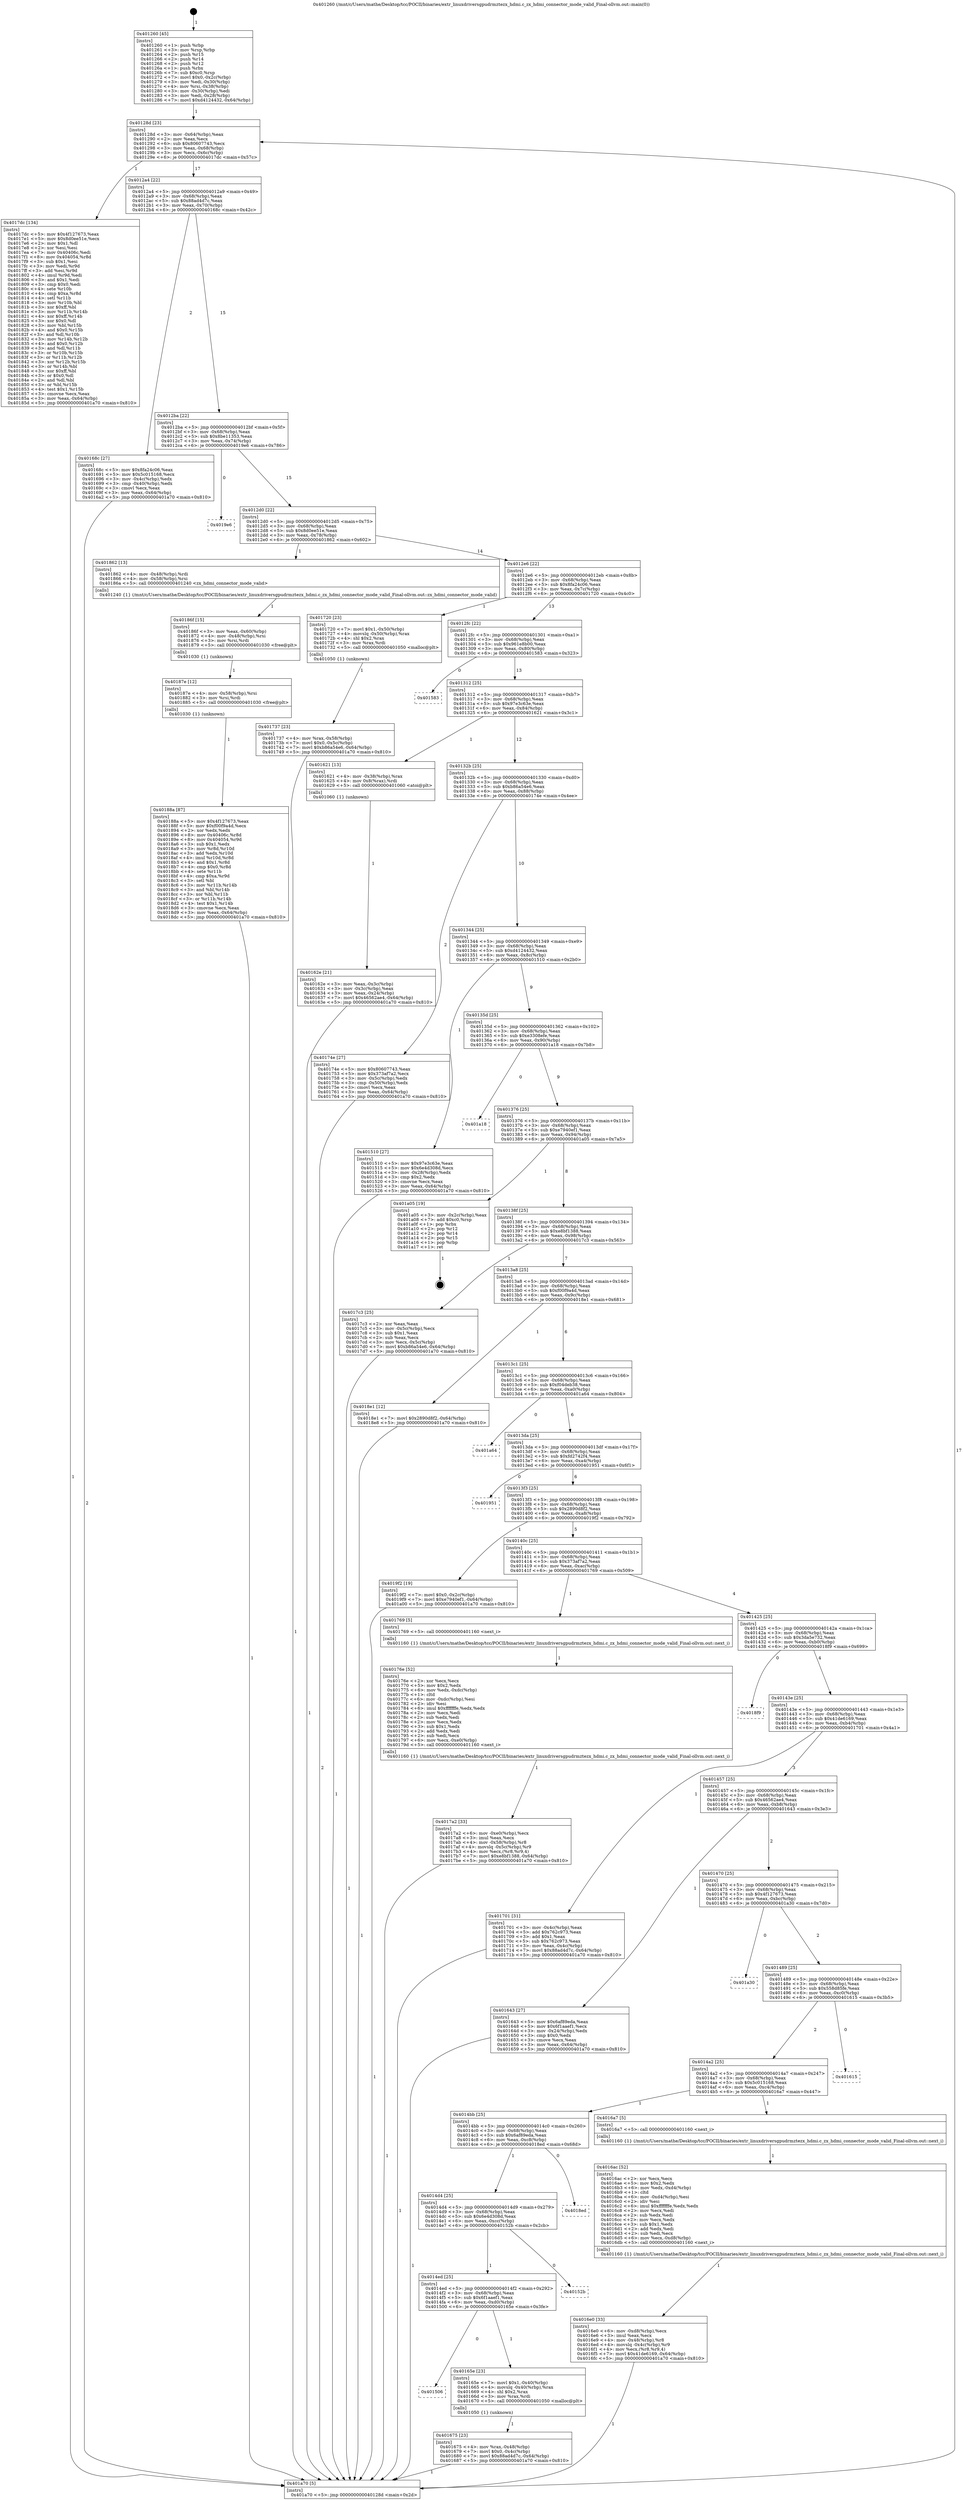 digraph "0x401260" {
  label = "0x401260 (/mnt/c/Users/mathe/Desktop/tcc/POCII/binaries/extr_linuxdriversgpudrmztezx_hdmi.c_zx_hdmi_connector_mode_valid_Final-ollvm.out::main(0))"
  labelloc = "t"
  node[shape=record]

  Entry [label="",width=0.3,height=0.3,shape=circle,fillcolor=black,style=filled]
  "0x40128d" [label="{
     0x40128d [23]\l
     | [instrs]\l
     &nbsp;&nbsp;0x40128d \<+3\>: mov -0x64(%rbp),%eax\l
     &nbsp;&nbsp;0x401290 \<+2\>: mov %eax,%ecx\l
     &nbsp;&nbsp;0x401292 \<+6\>: sub $0x80607743,%ecx\l
     &nbsp;&nbsp;0x401298 \<+3\>: mov %eax,-0x68(%rbp)\l
     &nbsp;&nbsp;0x40129b \<+3\>: mov %ecx,-0x6c(%rbp)\l
     &nbsp;&nbsp;0x40129e \<+6\>: je 00000000004017dc \<main+0x57c\>\l
  }"]
  "0x4017dc" [label="{
     0x4017dc [134]\l
     | [instrs]\l
     &nbsp;&nbsp;0x4017dc \<+5\>: mov $0x4f127673,%eax\l
     &nbsp;&nbsp;0x4017e1 \<+5\>: mov $0x8d0ee51e,%ecx\l
     &nbsp;&nbsp;0x4017e6 \<+2\>: mov $0x1,%dl\l
     &nbsp;&nbsp;0x4017e8 \<+2\>: xor %esi,%esi\l
     &nbsp;&nbsp;0x4017ea \<+7\>: mov 0x40406c,%edi\l
     &nbsp;&nbsp;0x4017f1 \<+8\>: mov 0x404054,%r8d\l
     &nbsp;&nbsp;0x4017f9 \<+3\>: sub $0x1,%esi\l
     &nbsp;&nbsp;0x4017fc \<+3\>: mov %edi,%r9d\l
     &nbsp;&nbsp;0x4017ff \<+3\>: add %esi,%r9d\l
     &nbsp;&nbsp;0x401802 \<+4\>: imul %r9d,%edi\l
     &nbsp;&nbsp;0x401806 \<+3\>: and $0x1,%edi\l
     &nbsp;&nbsp;0x401809 \<+3\>: cmp $0x0,%edi\l
     &nbsp;&nbsp;0x40180c \<+4\>: sete %r10b\l
     &nbsp;&nbsp;0x401810 \<+4\>: cmp $0xa,%r8d\l
     &nbsp;&nbsp;0x401814 \<+4\>: setl %r11b\l
     &nbsp;&nbsp;0x401818 \<+3\>: mov %r10b,%bl\l
     &nbsp;&nbsp;0x40181b \<+3\>: xor $0xff,%bl\l
     &nbsp;&nbsp;0x40181e \<+3\>: mov %r11b,%r14b\l
     &nbsp;&nbsp;0x401821 \<+4\>: xor $0xff,%r14b\l
     &nbsp;&nbsp;0x401825 \<+3\>: xor $0x0,%dl\l
     &nbsp;&nbsp;0x401828 \<+3\>: mov %bl,%r15b\l
     &nbsp;&nbsp;0x40182b \<+4\>: and $0x0,%r15b\l
     &nbsp;&nbsp;0x40182f \<+3\>: and %dl,%r10b\l
     &nbsp;&nbsp;0x401832 \<+3\>: mov %r14b,%r12b\l
     &nbsp;&nbsp;0x401835 \<+4\>: and $0x0,%r12b\l
     &nbsp;&nbsp;0x401839 \<+3\>: and %dl,%r11b\l
     &nbsp;&nbsp;0x40183c \<+3\>: or %r10b,%r15b\l
     &nbsp;&nbsp;0x40183f \<+3\>: or %r11b,%r12b\l
     &nbsp;&nbsp;0x401842 \<+3\>: xor %r12b,%r15b\l
     &nbsp;&nbsp;0x401845 \<+3\>: or %r14b,%bl\l
     &nbsp;&nbsp;0x401848 \<+3\>: xor $0xff,%bl\l
     &nbsp;&nbsp;0x40184b \<+3\>: or $0x0,%dl\l
     &nbsp;&nbsp;0x40184e \<+2\>: and %dl,%bl\l
     &nbsp;&nbsp;0x401850 \<+3\>: or %bl,%r15b\l
     &nbsp;&nbsp;0x401853 \<+4\>: test $0x1,%r15b\l
     &nbsp;&nbsp;0x401857 \<+3\>: cmovne %ecx,%eax\l
     &nbsp;&nbsp;0x40185a \<+3\>: mov %eax,-0x64(%rbp)\l
     &nbsp;&nbsp;0x40185d \<+5\>: jmp 0000000000401a70 \<main+0x810\>\l
  }"]
  "0x4012a4" [label="{
     0x4012a4 [22]\l
     | [instrs]\l
     &nbsp;&nbsp;0x4012a4 \<+5\>: jmp 00000000004012a9 \<main+0x49\>\l
     &nbsp;&nbsp;0x4012a9 \<+3\>: mov -0x68(%rbp),%eax\l
     &nbsp;&nbsp;0x4012ac \<+5\>: sub $0x88ad4d7c,%eax\l
     &nbsp;&nbsp;0x4012b1 \<+3\>: mov %eax,-0x70(%rbp)\l
     &nbsp;&nbsp;0x4012b4 \<+6\>: je 000000000040168c \<main+0x42c\>\l
  }"]
  Exit [label="",width=0.3,height=0.3,shape=circle,fillcolor=black,style=filled,peripheries=2]
  "0x40168c" [label="{
     0x40168c [27]\l
     | [instrs]\l
     &nbsp;&nbsp;0x40168c \<+5\>: mov $0x8fa24c06,%eax\l
     &nbsp;&nbsp;0x401691 \<+5\>: mov $0x5c015168,%ecx\l
     &nbsp;&nbsp;0x401696 \<+3\>: mov -0x4c(%rbp),%edx\l
     &nbsp;&nbsp;0x401699 \<+3\>: cmp -0x40(%rbp),%edx\l
     &nbsp;&nbsp;0x40169c \<+3\>: cmovl %ecx,%eax\l
     &nbsp;&nbsp;0x40169f \<+3\>: mov %eax,-0x64(%rbp)\l
     &nbsp;&nbsp;0x4016a2 \<+5\>: jmp 0000000000401a70 \<main+0x810\>\l
  }"]
  "0x4012ba" [label="{
     0x4012ba [22]\l
     | [instrs]\l
     &nbsp;&nbsp;0x4012ba \<+5\>: jmp 00000000004012bf \<main+0x5f\>\l
     &nbsp;&nbsp;0x4012bf \<+3\>: mov -0x68(%rbp),%eax\l
     &nbsp;&nbsp;0x4012c2 \<+5\>: sub $0x8be11353,%eax\l
     &nbsp;&nbsp;0x4012c7 \<+3\>: mov %eax,-0x74(%rbp)\l
     &nbsp;&nbsp;0x4012ca \<+6\>: je 00000000004019e6 \<main+0x786\>\l
  }"]
  "0x40188a" [label="{
     0x40188a [87]\l
     | [instrs]\l
     &nbsp;&nbsp;0x40188a \<+5\>: mov $0x4f127673,%eax\l
     &nbsp;&nbsp;0x40188f \<+5\>: mov $0xf00f9a4d,%ecx\l
     &nbsp;&nbsp;0x401894 \<+2\>: xor %edx,%edx\l
     &nbsp;&nbsp;0x401896 \<+8\>: mov 0x40406c,%r8d\l
     &nbsp;&nbsp;0x40189e \<+8\>: mov 0x404054,%r9d\l
     &nbsp;&nbsp;0x4018a6 \<+3\>: sub $0x1,%edx\l
     &nbsp;&nbsp;0x4018a9 \<+3\>: mov %r8d,%r10d\l
     &nbsp;&nbsp;0x4018ac \<+3\>: add %edx,%r10d\l
     &nbsp;&nbsp;0x4018af \<+4\>: imul %r10d,%r8d\l
     &nbsp;&nbsp;0x4018b3 \<+4\>: and $0x1,%r8d\l
     &nbsp;&nbsp;0x4018b7 \<+4\>: cmp $0x0,%r8d\l
     &nbsp;&nbsp;0x4018bb \<+4\>: sete %r11b\l
     &nbsp;&nbsp;0x4018bf \<+4\>: cmp $0xa,%r9d\l
     &nbsp;&nbsp;0x4018c3 \<+3\>: setl %bl\l
     &nbsp;&nbsp;0x4018c6 \<+3\>: mov %r11b,%r14b\l
     &nbsp;&nbsp;0x4018c9 \<+3\>: and %bl,%r14b\l
     &nbsp;&nbsp;0x4018cc \<+3\>: xor %bl,%r11b\l
     &nbsp;&nbsp;0x4018cf \<+3\>: or %r11b,%r14b\l
     &nbsp;&nbsp;0x4018d2 \<+4\>: test $0x1,%r14b\l
     &nbsp;&nbsp;0x4018d6 \<+3\>: cmovne %ecx,%eax\l
     &nbsp;&nbsp;0x4018d9 \<+3\>: mov %eax,-0x64(%rbp)\l
     &nbsp;&nbsp;0x4018dc \<+5\>: jmp 0000000000401a70 \<main+0x810\>\l
  }"]
  "0x4019e6" [label="{
     0x4019e6\l
  }", style=dashed]
  "0x4012d0" [label="{
     0x4012d0 [22]\l
     | [instrs]\l
     &nbsp;&nbsp;0x4012d0 \<+5\>: jmp 00000000004012d5 \<main+0x75\>\l
     &nbsp;&nbsp;0x4012d5 \<+3\>: mov -0x68(%rbp),%eax\l
     &nbsp;&nbsp;0x4012d8 \<+5\>: sub $0x8d0ee51e,%eax\l
     &nbsp;&nbsp;0x4012dd \<+3\>: mov %eax,-0x78(%rbp)\l
     &nbsp;&nbsp;0x4012e0 \<+6\>: je 0000000000401862 \<main+0x602\>\l
  }"]
  "0x40187e" [label="{
     0x40187e [12]\l
     | [instrs]\l
     &nbsp;&nbsp;0x40187e \<+4\>: mov -0x58(%rbp),%rsi\l
     &nbsp;&nbsp;0x401882 \<+3\>: mov %rsi,%rdi\l
     &nbsp;&nbsp;0x401885 \<+5\>: call 0000000000401030 \<free@plt\>\l
     | [calls]\l
     &nbsp;&nbsp;0x401030 \{1\} (unknown)\l
  }"]
  "0x401862" [label="{
     0x401862 [13]\l
     | [instrs]\l
     &nbsp;&nbsp;0x401862 \<+4\>: mov -0x48(%rbp),%rdi\l
     &nbsp;&nbsp;0x401866 \<+4\>: mov -0x58(%rbp),%rsi\l
     &nbsp;&nbsp;0x40186a \<+5\>: call 0000000000401240 \<zx_hdmi_connector_mode_valid\>\l
     | [calls]\l
     &nbsp;&nbsp;0x401240 \{1\} (/mnt/c/Users/mathe/Desktop/tcc/POCII/binaries/extr_linuxdriversgpudrmztezx_hdmi.c_zx_hdmi_connector_mode_valid_Final-ollvm.out::zx_hdmi_connector_mode_valid)\l
  }"]
  "0x4012e6" [label="{
     0x4012e6 [22]\l
     | [instrs]\l
     &nbsp;&nbsp;0x4012e6 \<+5\>: jmp 00000000004012eb \<main+0x8b\>\l
     &nbsp;&nbsp;0x4012eb \<+3\>: mov -0x68(%rbp),%eax\l
     &nbsp;&nbsp;0x4012ee \<+5\>: sub $0x8fa24c06,%eax\l
     &nbsp;&nbsp;0x4012f3 \<+3\>: mov %eax,-0x7c(%rbp)\l
     &nbsp;&nbsp;0x4012f6 \<+6\>: je 0000000000401720 \<main+0x4c0\>\l
  }"]
  "0x40186f" [label="{
     0x40186f [15]\l
     | [instrs]\l
     &nbsp;&nbsp;0x40186f \<+3\>: mov %eax,-0x60(%rbp)\l
     &nbsp;&nbsp;0x401872 \<+4\>: mov -0x48(%rbp),%rsi\l
     &nbsp;&nbsp;0x401876 \<+3\>: mov %rsi,%rdi\l
     &nbsp;&nbsp;0x401879 \<+5\>: call 0000000000401030 \<free@plt\>\l
     | [calls]\l
     &nbsp;&nbsp;0x401030 \{1\} (unknown)\l
  }"]
  "0x401720" [label="{
     0x401720 [23]\l
     | [instrs]\l
     &nbsp;&nbsp;0x401720 \<+7\>: movl $0x1,-0x50(%rbp)\l
     &nbsp;&nbsp;0x401727 \<+4\>: movslq -0x50(%rbp),%rax\l
     &nbsp;&nbsp;0x40172b \<+4\>: shl $0x2,%rax\l
     &nbsp;&nbsp;0x40172f \<+3\>: mov %rax,%rdi\l
     &nbsp;&nbsp;0x401732 \<+5\>: call 0000000000401050 \<malloc@plt\>\l
     | [calls]\l
     &nbsp;&nbsp;0x401050 \{1\} (unknown)\l
  }"]
  "0x4012fc" [label="{
     0x4012fc [22]\l
     | [instrs]\l
     &nbsp;&nbsp;0x4012fc \<+5\>: jmp 0000000000401301 \<main+0xa1\>\l
     &nbsp;&nbsp;0x401301 \<+3\>: mov -0x68(%rbp),%eax\l
     &nbsp;&nbsp;0x401304 \<+5\>: sub $0x961e8b00,%eax\l
     &nbsp;&nbsp;0x401309 \<+3\>: mov %eax,-0x80(%rbp)\l
     &nbsp;&nbsp;0x40130c \<+6\>: je 0000000000401583 \<main+0x323\>\l
  }"]
  "0x4017a2" [label="{
     0x4017a2 [33]\l
     | [instrs]\l
     &nbsp;&nbsp;0x4017a2 \<+6\>: mov -0xe0(%rbp),%ecx\l
     &nbsp;&nbsp;0x4017a8 \<+3\>: imul %eax,%ecx\l
     &nbsp;&nbsp;0x4017ab \<+4\>: mov -0x58(%rbp),%r8\l
     &nbsp;&nbsp;0x4017af \<+4\>: movslq -0x5c(%rbp),%r9\l
     &nbsp;&nbsp;0x4017b3 \<+4\>: mov %ecx,(%r8,%r9,4)\l
     &nbsp;&nbsp;0x4017b7 \<+7\>: movl $0xe8bf1388,-0x64(%rbp)\l
     &nbsp;&nbsp;0x4017be \<+5\>: jmp 0000000000401a70 \<main+0x810\>\l
  }"]
  "0x401583" [label="{
     0x401583\l
  }", style=dashed]
  "0x401312" [label="{
     0x401312 [25]\l
     | [instrs]\l
     &nbsp;&nbsp;0x401312 \<+5\>: jmp 0000000000401317 \<main+0xb7\>\l
     &nbsp;&nbsp;0x401317 \<+3\>: mov -0x68(%rbp),%eax\l
     &nbsp;&nbsp;0x40131a \<+5\>: sub $0x97e3c63e,%eax\l
     &nbsp;&nbsp;0x40131f \<+6\>: mov %eax,-0x84(%rbp)\l
     &nbsp;&nbsp;0x401325 \<+6\>: je 0000000000401621 \<main+0x3c1\>\l
  }"]
  "0x40176e" [label="{
     0x40176e [52]\l
     | [instrs]\l
     &nbsp;&nbsp;0x40176e \<+2\>: xor %ecx,%ecx\l
     &nbsp;&nbsp;0x401770 \<+5\>: mov $0x2,%edx\l
     &nbsp;&nbsp;0x401775 \<+6\>: mov %edx,-0xdc(%rbp)\l
     &nbsp;&nbsp;0x40177b \<+1\>: cltd\l
     &nbsp;&nbsp;0x40177c \<+6\>: mov -0xdc(%rbp),%esi\l
     &nbsp;&nbsp;0x401782 \<+2\>: idiv %esi\l
     &nbsp;&nbsp;0x401784 \<+6\>: imul $0xfffffffe,%edx,%edx\l
     &nbsp;&nbsp;0x40178a \<+2\>: mov %ecx,%edi\l
     &nbsp;&nbsp;0x40178c \<+2\>: sub %edx,%edi\l
     &nbsp;&nbsp;0x40178e \<+2\>: mov %ecx,%edx\l
     &nbsp;&nbsp;0x401790 \<+3\>: sub $0x1,%edx\l
     &nbsp;&nbsp;0x401793 \<+2\>: add %edx,%edi\l
     &nbsp;&nbsp;0x401795 \<+2\>: sub %edi,%ecx\l
     &nbsp;&nbsp;0x401797 \<+6\>: mov %ecx,-0xe0(%rbp)\l
     &nbsp;&nbsp;0x40179d \<+5\>: call 0000000000401160 \<next_i\>\l
     | [calls]\l
     &nbsp;&nbsp;0x401160 \{1\} (/mnt/c/Users/mathe/Desktop/tcc/POCII/binaries/extr_linuxdriversgpudrmztezx_hdmi.c_zx_hdmi_connector_mode_valid_Final-ollvm.out::next_i)\l
  }"]
  "0x401621" [label="{
     0x401621 [13]\l
     | [instrs]\l
     &nbsp;&nbsp;0x401621 \<+4\>: mov -0x38(%rbp),%rax\l
     &nbsp;&nbsp;0x401625 \<+4\>: mov 0x8(%rax),%rdi\l
     &nbsp;&nbsp;0x401629 \<+5\>: call 0000000000401060 \<atoi@plt\>\l
     | [calls]\l
     &nbsp;&nbsp;0x401060 \{1\} (unknown)\l
  }"]
  "0x40132b" [label="{
     0x40132b [25]\l
     | [instrs]\l
     &nbsp;&nbsp;0x40132b \<+5\>: jmp 0000000000401330 \<main+0xd0\>\l
     &nbsp;&nbsp;0x401330 \<+3\>: mov -0x68(%rbp),%eax\l
     &nbsp;&nbsp;0x401333 \<+5\>: sub $0xb86a54e6,%eax\l
     &nbsp;&nbsp;0x401338 \<+6\>: mov %eax,-0x88(%rbp)\l
     &nbsp;&nbsp;0x40133e \<+6\>: je 000000000040174e \<main+0x4ee\>\l
  }"]
  "0x401737" [label="{
     0x401737 [23]\l
     | [instrs]\l
     &nbsp;&nbsp;0x401737 \<+4\>: mov %rax,-0x58(%rbp)\l
     &nbsp;&nbsp;0x40173b \<+7\>: movl $0x0,-0x5c(%rbp)\l
     &nbsp;&nbsp;0x401742 \<+7\>: movl $0xb86a54e6,-0x64(%rbp)\l
     &nbsp;&nbsp;0x401749 \<+5\>: jmp 0000000000401a70 \<main+0x810\>\l
  }"]
  "0x40174e" [label="{
     0x40174e [27]\l
     | [instrs]\l
     &nbsp;&nbsp;0x40174e \<+5\>: mov $0x80607743,%eax\l
     &nbsp;&nbsp;0x401753 \<+5\>: mov $0x373af7a2,%ecx\l
     &nbsp;&nbsp;0x401758 \<+3\>: mov -0x5c(%rbp),%edx\l
     &nbsp;&nbsp;0x40175b \<+3\>: cmp -0x50(%rbp),%edx\l
     &nbsp;&nbsp;0x40175e \<+3\>: cmovl %ecx,%eax\l
     &nbsp;&nbsp;0x401761 \<+3\>: mov %eax,-0x64(%rbp)\l
     &nbsp;&nbsp;0x401764 \<+5\>: jmp 0000000000401a70 \<main+0x810\>\l
  }"]
  "0x401344" [label="{
     0x401344 [25]\l
     | [instrs]\l
     &nbsp;&nbsp;0x401344 \<+5\>: jmp 0000000000401349 \<main+0xe9\>\l
     &nbsp;&nbsp;0x401349 \<+3\>: mov -0x68(%rbp),%eax\l
     &nbsp;&nbsp;0x40134c \<+5\>: sub $0xd4124432,%eax\l
     &nbsp;&nbsp;0x401351 \<+6\>: mov %eax,-0x8c(%rbp)\l
     &nbsp;&nbsp;0x401357 \<+6\>: je 0000000000401510 \<main+0x2b0\>\l
  }"]
  "0x4016e0" [label="{
     0x4016e0 [33]\l
     | [instrs]\l
     &nbsp;&nbsp;0x4016e0 \<+6\>: mov -0xd8(%rbp),%ecx\l
     &nbsp;&nbsp;0x4016e6 \<+3\>: imul %eax,%ecx\l
     &nbsp;&nbsp;0x4016e9 \<+4\>: mov -0x48(%rbp),%r8\l
     &nbsp;&nbsp;0x4016ed \<+4\>: movslq -0x4c(%rbp),%r9\l
     &nbsp;&nbsp;0x4016f1 \<+4\>: mov %ecx,(%r8,%r9,4)\l
     &nbsp;&nbsp;0x4016f5 \<+7\>: movl $0x41de6169,-0x64(%rbp)\l
     &nbsp;&nbsp;0x4016fc \<+5\>: jmp 0000000000401a70 \<main+0x810\>\l
  }"]
  "0x401510" [label="{
     0x401510 [27]\l
     | [instrs]\l
     &nbsp;&nbsp;0x401510 \<+5\>: mov $0x97e3c63e,%eax\l
     &nbsp;&nbsp;0x401515 \<+5\>: mov $0x6e4d308d,%ecx\l
     &nbsp;&nbsp;0x40151a \<+3\>: mov -0x28(%rbp),%edx\l
     &nbsp;&nbsp;0x40151d \<+3\>: cmp $0x2,%edx\l
     &nbsp;&nbsp;0x401520 \<+3\>: cmovne %ecx,%eax\l
     &nbsp;&nbsp;0x401523 \<+3\>: mov %eax,-0x64(%rbp)\l
     &nbsp;&nbsp;0x401526 \<+5\>: jmp 0000000000401a70 \<main+0x810\>\l
  }"]
  "0x40135d" [label="{
     0x40135d [25]\l
     | [instrs]\l
     &nbsp;&nbsp;0x40135d \<+5\>: jmp 0000000000401362 \<main+0x102\>\l
     &nbsp;&nbsp;0x401362 \<+3\>: mov -0x68(%rbp),%eax\l
     &nbsp;&nbsp;0x401365 \<+5\>: sub $0xe3308efe,%eax\l
     &nbsp;&nbsp;0x40136a \<+6\>: mov %eax,-0x90(%rbp)\l
     &nbsp;&nbsp;0x401370 \<+6\>: je 0000000000401a18 \<main+0x7b8\>\l
  }"]
  "0x401a70" [label="{
     0x401a70 [5]\l
     | [instrs]\l
     &nbsp;&nbsp;0x401a70 \<+5\>: jmp 000000000040128d \<main+0x2d\>\l
  }"]
  "0x401260" [label="{
     0x401260 [45]\l
     | [instrs]\l
     &nbsp;&nbsp;0x401260 \<+1\>: push %rbp\l
     &nbsp;&nbsp;0x401261 \<+3\>: mov %rsp,%rbp\l
     &nbsp;&nbsp;0x401264 \<+2\>: push %r15\l
     &nbsp;&nbsp;0x401266 \<+2\>: push %r14\l
     &nbsp;&nbsp;0x401268 \<+2\>: push %r12\l
     &nbsp;&nbsp;0x40126a \<+1\>: push %rbx\l
     &nbsp;&nbsp;0x40126b \<+7\>: sub $0xc0,%rsp\l
     &nbsp;&nbsp;0x401272 \<+7\>: movl $0x0,-0x2c(%rbp)\l
     &nbsp;&nbsp;0x401279 \<+3\>: mov %edi,-0x30(%rbp)\l
     &nbsp;&nbsp;0x40127c \<+4\>: mov %rsi,-0x38(%rbp)\l
     &nbsp;&nbsp;0x401280 \<+3\>: mov -0x30(%rbp),%edi\l
     &nbsp;&nbsp;0x401283 \<+3\>: mov %edi,-0x28(%rbp)\l
     &nbsp;&nbsp;0x401286 \<+7\>: movl $0xd4124432,-0x64(%rbp)\l
  }"]
  "0x40162e" [label="{
     0x40162e [21]\l
     | [instrs]\l
     &nbsp;&nbsp;0x40162e \<+3\>: mov %eax,-0x3c(%rbp)\l
     &nbsp;&nbsp;0x401631 \<+3\>: mov -0x3c(%rbp),%eax\l
     &nbsp;&nbsp;0x401634 \<+3\>: mov %eax,-0x24(%rbp)\l
     &nbsp;&nbsp;0x401637 \<+7\>: movl $0x46562ae4,-0x64(%rbp)\l
     &nbsp;&nbsp;0x40163e \<+5\>: jmp 0000000000401a70 \<main+0x810\>\l
  }"]
  "0x4016ac" [label="{
     0x4016ac [52]\l
     | [instrs]\l
     &nbsp;&nbsp;0x4016ac \<+2\>: xor %ecx,%ecx\l
     &nbsp;&nbsp;0x4016ae \<+5\>: mov $0x2,%edx\l
     &nbsp;&nbsp;0x4016b3 \<+6\>: mov %edx,-0xd4(%rbp)\l
     &nbsp;&nbsp;0x4016b9 \<+1\>: cltd\l
     &nbsp;&nbsp;0x4016ba \<+6\>: mov -0xd4(%rbp),%esi\l
     &nbsp;&nbsp;0x4016c0 \<+2\>: idiv %esi\l
     &nbsp;&nbsp;0x4016c2 \<+6\>: imul $0xfffffffe,%edx,%edx\l
     &nbsp;&nbsp;0x4016c8 \<+2\>: mov %ecx,%edi\l
     &nbsp;&nbsp;0x4016ca \<+2\>: sub %edx,%edi\l
     &nbsp;&nbsp;0x4016cc \<+2\>: mov %ecx,%edx\l
     &nbsp;&nbsp;0x4016ce \<+3\>: sub $0x1,%edx\l
     &nbsp;&nbsp;0x4016d1 \<+2\>: add %edx,%edi\l
     &nbsp;&nbsp;0x4016d3 \<+2\>: sub %edi,%ecx\l
     &nbsp;&nbsp;0x4016d5 \<+6\>: mov %ecx,-0xd8(%rbp)\l
     &nbsp;&nbsp;0x4016db \<+5\>: call 0000000000401160 \<next_i\>\l
     | [calls]\l
     &nbsp;&nbsp;0x401160 \{1\} (/mnt/c/Users/mathe/Desktop/tcc/POCII/binaries/extr_linuxdriversgpudrmztezx_hdmi.c_zx_hdmi_connector_mode_valid_Final-ollvm.out::next_i)\l
  }"]
  "0x401a18" [label="{
     0x401a18\l
  }", style=dashed]
  "0x401376" [label="{
     0x401376 [25]\l
     | [instrs]\l
     &nbsp;&nbsp;0x401376 \<+5\>: jmp 000000000040137b \<main+0x11b\>\l
     &nbsp;&nbsp;0x40137b \<+3\>: mov -0x68(%rbp),%eax\l
     &nbsp;&nbsp;0x40137e \<+5\>: sub $0xe7940ef1,%eax\l
     &nbsp;&nbsp;0x401383 \<+6\>: mov %eax,-0x94(%rbp)\l
     &nbsp;&nbsp;0x401389 \<+6\>: je 0000000000401a05 \<main+0x7a5\>\l
  }"]
  "0x401675" [label="{
     0x401675 [23]\l
     | [instrs]\l
     &nbsp;&nbsp;0x401675 \<+4\>: mov %rax,-0x48(%rbp)\l
     &nbsp;&nbsp;0x401679 \<+7\>: movl $0x0,-0x4c(%rbp)\l
     &nbsp;&nbsp;0x401680 \<+7\>: movl $0x88ad4d7c,-0x64(%rbp)\l
     &nbsp;&nbsp;0x401687 \<+5\>: jmp 0000000000401a70 \<main+0x810\>\l
  }"]
  "0x401a05" [label="{
     0x401a05 [19]\l
     | [instrs]\l
     &nbsp;&nbsp;0x401a05 \<+3\>: mov -0x2c(%rbp),%eax\l
     &nbsp;&nbsp;0x401a08 \<+7\>: add $0xc0,%rsp\l
     &nbsp;&nbsp;0x401a0f \<+1\>: pop %rbx\l
     &nbsp;&nbsp;0x401a10 \<+2\>: pop %r12\l
     &nbsp;&nbsp;0x401a12 \<+2\>: pop %r14\l
     &nbsp;&nbsp;0x401a14 \<+2\>: pop %r15\l
     &nbsp;&nbsp;0x401a16 \<+1\>: pop %rbp\l
     &nbsp;&nbsp;0x401a17 \<+1\>: ret\l
  }"]
  "0x40138f" [label="{
     0x40138f [25]\l
     | [instrs]\l
     &nbsp;&nbsp;0x40138f \<+5\>: jmp 0000000000401394 \<main+0x134\>\l
     &nbsp;&nbsp;0x401394 \<+3\>: mov -0x68(%rbp),%eax\l
     &nbsp;&nbsp;0x401397 \<+5\>: sub $0xe8bf1388,%eax\l
     &nbsp;&nbsp;0x40139c \<+6\>: mov %eax,-0x98(%rbp)\l
     &nbsp;&nbsp;0x4013a2 \<+6\>: je 00000000004017c3 \<main+0x563\>\l
  }"]
  "0x401506" [label="{
     0x401506\l
  }", style=dashed]
  "0x4017c3" [label="{
     0x4017c3 [25]\l
     | [instrs]\l
     &nbsp;&nbsp;0x4017c3 \<+2\>: xor %eax,%eax\l
     &nbsp;&nbsp;0x4017c5 \<+3\>: mov -0x5c(%rbp),%ecx\l
     &nbsp;&nbsp;0x4017c8 \<+3\>: sub $0x1,%eax\l
     &nbsp;&nbsp;0x4017cb \<+2\>: sub %eax,%ecx\l
     &nbsp;&nbsp;0x4017cd \<+3\>: mov %ecx,-0x5c(%rbp)\l
     &nbsp;&nbsp;0x4017d0 \<+7\>: movl $0xb86a54e6,-0x64(%rbp)\l
     &nbsp;&nbsp;0x4017d7 \<+5\>: jmp 0000000000401a70 \<main+0x810\>\l
  }"]
  "0x4013a8" [label="{
     0x4013a8 [25]\l
     | [instrs]\l
     &nbsp;&nbsp;0x4013a8 \<+5\>: jmp 00000000004013ad \<main+0x14d\>\l
     &nbsp;&nbsp;0x4013ad \<+3\>: mov -0x68(%rbp),%eax\l
     &nbsp;&nbsp;0x4013b0 \<+5\>: sub $0xf00f9a4d,%eax\l
     &nbsp;&nbsp;0x4013b5 \<+6\>: mov %eax,-0x9c(%rbp)\l
     &nbsp;&nbsp;0x4013bb \<+6\>: je 00000000004018e1 \<main+0x681\>\l
  }"]
  "0x40165e" [label="{
     0x40165e [23]\l
     | [instrs]\l
     &nbsp;&nbsp;0x40165e \<+7\>: movl $0x1,-0x40(%rbp)\l
     &nbsp;&nbsp;0x401665 \<+4\>: movslq -0x40(%rbp),%rax\l
     &nbsp;&nbsp;0x401669 \<+4\>: shl $0x2,%rax\l
     &nbsp;&nbsp;0x40166d \<+3\>: mov %rax,%rdi\l
     &nbsp;&nbsp;0x401670 \<+5\>: call 0000000000401050 \<malloc@plt\>\l
     | [calls]\l
     &nbsp;&nbsp;0x401050 \{1\} (unknown)\l
  }"]
  "0x4018e1" [label="{
     0x4018e1 [12]\l
     | [instrs]\l
     &nbsp;&nbsp;0x4018e1 \<+7\>: movl $0x2890d8f2,-0x64(%rbp)\l
     &nbsp;&nbsp;0x4018e8 \<+5\>: jmp 0000000000401a70 \<main+0x810\>\l
  }"]
  "0x4013c1" [label="{
     0x4013c1 [25]\l
     | [instrs]\l
     &nbsp;&nbsp;0x4013c1 \<+5\>: jmp 00000000004013c6 \<main+0x166\>\l
     &nbsp;&nbsp;0x4013c6 \<+3\>: mov -0x68(%rbp),%eax\l
     &nbsp;&nbsp;0x4013c9 \<+5\>: sub $0xf04deb38,%eax\l
     &nbsp;&nbsp;0x4013ce \<+6\>: mov %eax,-0xa0(%rbp)\l
     &nbsp;&nbsp;0x4013d4 \<+6\>: je 0000000000401a64 \<main+0x804\>\l
  }"]
  "0x4014ed" [label="{
     0x4014ed [25]\l
     | [instrs]\l
     &nbsp;&nbsp;0x4014ed \<+5\>: jmp 00000000004014f2 \<main+0x292\>\l
     &nbsp;&nbsp;0x4014f2 \<+3\>: mov -0x68(%rbp),%eax\l
     &nbsp;&nbsp;0x4014f5 \<+5\>: sub $0x6f1aaef1,%eax\l
     &nbsp;&nbsp;0x4014fa \<+6\>: mov %eax,-0xd0(%rbp)\l
     &nbsp;&nbsp;0x401500 \<+6\>: je 000000000040165e \<main+0x3fe\>\l
  }"]
  "0x401a64" [label="{
     0x401a64\l
  }", style=dashed]
  "0x4013da" [label="{
     0x4013da [25]\l
     | [instrs]\l
     &nbsp;&nbsp;0x4013da \<+5\>: jmp 00000000004013df \<main+0x17f\>\l
     &nbsp;&nbsp;0x4013df \<+3\>: mov -0x68(%rbp),%eax\l
     &nbsp;&nbsp;0x4013e2 \<+5\>: sub $0xfd2742f4,%eax\l
     &nbsp;&nbsp;0x4013e7 \<+6\>: mov %eax,-0xa4(%rbp)\l
     &nbsp;&nbsp;0x4013ed \<+6\>: je 0000000000401951 \<main+0x6f1\>\l
  }"]
  "0x40152b" [label="{
     0x40152b\l
  }", style=dashed]
  "0x401951" [label="{
     0x401951\l
  }", style=dashed]
  "0x4013f3" [label="{
     0x4013f3 [25]\l
     | [instrs]\l
     &nbsp;&nbsp;0x4013f3 \<+5\>: jmp 00000000004013f8 \<main+0x198\>\l
     &nbsp;&nbsp;0x4013f8 \<+3\>: mov -0x68(%rbp),%eax\l
     &nbsp;&nbsp;0x4013fb \<+5\>: sub $0x2890d8f2,%eax\l
     &nbsp;&nbsp;0x401400 \<+6\>: mov %eax,-0xa8(%rbp)\l
     &nbsp;&nbsp;0x401406 \<+6\>: je 00000000004019f2 \<main+0x792\>\l
  }"]
  "0x4014d4" [label="{
     0x4014d4 [25]\l
     | [instrs]\l
     &nbsp;&nbsp;0x4014d4 \<+5\>: jmp 00000000004014d9 \<main+0x279\>\l
     &nbsp;&nbsp;0x4014d9 \<+3\>: mov -0x68(%rbp),%eax\l
     &nbsp;&nbsp;0x4014dc \<+5\>: sub $0x6e4d308d,%eax\l
     &nbsp;&nbsp;0x4014e1 \<+6\>: mov %eax,-0xcc(%rbp)\l
     &nbsp;&nbsp;0x4014e7 \<+6\>: je 000000000040152b \<main+0x2cb\>\l
  }"]
  "0x4019f2" [label="{
     0x4019f2 [19]\l
     | [instrs]\l
     &nbsp;&nbsp;0x4019f2 \<+7\>: movl $0x0,-0x2c(%rbp)\l
     &nbsp;&nbsp;0x4019f9 \<+7\>: movl $0xe7940ef1,-0x64(%rbp)\l
     &nbsp;&nbsp;0x401a00 \<+5\>: jmp 0000000000401a70 \<main+0x810\>\l
  }"]
  "0x40140c" [label="{
     0x40140c [25]\l
     | [instrs]\l
     &nbsp;&nbsp;0x40140c \<+5\>: jmp 0000000000401411 \<main+0x1b1\>\l
     &nbsp;&nbsp;0x401411 \<+3\>: mov -0x68(%rbp),%eax\l
     &nbsp;&nbsp;0x401414 \<+5\>: sub $0x373af7a2,%eax\l
     &nbsp;&nbsp;0x401419 \<+6\>: mov %eax,-0xac(%rbp)\l
     &nbsp;&nbsp;0x40141f \<+6\>: je 0000000000401769 \<main+0x509\>\l
  }"]
  "0x4018ed" [label="{
     0x4018ed\l
  }", style=dashed]
  "0x401769" [label="{
     0x401769 [5]\l
     | [instrs]\l
     &nbsp;&nbsp;0x401769 \<+5\>: call 0000000000401160 \<next_i\>\l
     | [calls]\l
     &nbsp;&nbsp;0x401160 \{1\} (/mnt/c/Users/mathe/Desktop/tcc/POCII/binaries/extr_linuxdriversgpudrmztezx_hdmi.c_zx_hdmi_connector_mode_valid_Final-ollvm.out::next_i)\l
  }"]
  "0x401425" [label="{
     0x401425 [25]\l
     | [instrs]\l
     &nbsp;&nbsp;0x401425 \<+5\>: jmp 000000000040142a \<main+0x1ca\>\l
     &nbsp;&nbsp;0x40142a \<+3\>: mov -0x68(%rbp),%eax\l
     &nbsp;&nbsp;0x40142d \<+5\>: sub $0x3da5e732,%eax\l
     &nbsp;&nbsp;0x401432 \<+6\>: mov %eax,-0xb0(%rbp)\l
     &nbsp;&nbsp;0x401438 \<+6\>: je 00000000004018f9 \<main+0x699\>\l
  }"]
  "0x4014bb" [label="{
     0x4014bb [25]\l
     | [instrs]\l
     &nbsp;&nbsp;0x4014bb \<+5\>: jmp 00000000004014c0 \<main+0x260\>\l
     &nbsp;&nbsp;0x4014c0 \<+3\>: mov -0x68(%rbp),%eax\l
     &nbsp;&nbsp;0x4014c3 \<+5\>: sub $0x6af89eda,%eax\l
     &nbsp;&nbsp;0x4014c8 \<+6\>: mov %eax,-0xc8(%rbp)\l
     &nbsp;&nbsp;0x4014ce \<+6\>: je 00000000004018ed \<main+0x68d\>\l
  }"]
  "0x4018f9" [label="{
     0x4018f9\l
  }", style=dashed]
  "0x40143e" [label="{
     0x40143e [25]\l
     | [instrs]\l
     &nbsp;&nbsp;0x40143e \<+5\>: jmp 0000000000401443 \<main+0x1e3\>\l
     &nbsp;&nbsp;0x401443 \<+3\>: mov -0x68(%rbp),%eax\l
     &nbsp;&nbsp;0x401446 \<+5\>: sub $0x41de6169,%eax\l
     &nbsp;&nbsp;0x40144b \<+6\>: mov %eax,-0xb4(%rbp)\l
     &nbsp;&nbsp;0x401451 \<+6\>: je 0000000000401701 \<main+0x4a1\>\l
  }"]
  "0x4016a7" [label="{
     0x4016a7 [5]\l
     | [instrs]\l
     &nbsp;&nbsp;0x4016a7 \<+5\>: call 0000000000401160 \<next_i\>\l
     | [calls]\l
     &nbsp;&nbsp;0x401160 \{1\} (/mnt/c/Users/mathe/Desktop/tcc/POCII/binaries/extr_linuxdriversgpudrmztezx_hdmi.c_zx_hdmi_connector_mode_valid_Final-ollvm.out::next_i)\l
  }"]
  "0x401701" [label="{
     0x401701 [31]\l
     | [instrs]\l
     &nbsp;&nbsp;0x401701 \<+3\>: mov -0x4c(%rbp),%eax\l
     &nbsp;&nbsp;0x401704 \<+5\>: add $0x762c973,%eax\l
     &nbsp;&nbsp;0x401709 \<+3\>: add $0x1,%eax\l
     &nbsp;&nbsp;0x40170c \<+5\>: sub $0x762c973,%eax\l
     &nbsp;&nbsp;0x401711 \<+3\>: mov %eax,-0x4c(%rbp)\l
     &nbsp;&nbsp;0x401714 \<+7\>: movl $0x88ad4d7c,-0x64(%rbp)\l
     &nbsp;&nbsp;0x40171b \<+5\>: jmp 0000000000401a70 \<main+0x810\>\l
  }"]
  "0x401457" [label="{
     0x401457 [25]\l
     | [instrs]\l
     &nbsp;&nbsp;0x401457 \<+5\>: jmp 000000000040145c \<main+0x1fc\>\l
     &nbsp;&nbsp;0x40145c \<+3\>: mov -0x68(%rbp),%eax\l
     &nbsp;&nbsp;0x40145f \<+5\>: sub $0x46562ae4,%eax\l
     &nbsp;&nbsp;0x401464 \<+6\>: mov %eax,-0xb8(%rbp)\l
     &nbsp;&nbsp;0x40146a \<+6\>: je 0000000000401643 \<main+0x3e3\>\l
  }"]
  "0x4014a2" [label="{
     0x4014a2 [25]\l
     | [instrs]\l
     &nbsp;&nbsp;0x4014a2 \<+5\>: jmp 00000000004014a7 \<main+0x247\>\l
     &nbsp;&nbsp;0x4014a7 \<+3\>: mov -0x68(%rbp),%eax\l
     &nbsp;&nbsp;0x4014aa \<+5\>: sub $0x5c015168,%eax\l
     &nbsp;&nbsp;0x4014af \<+6\>: mov %eax,-0xc4(%rbp)\l
     &nbsp;&nbsp;0x4014b5 \<+6\>: je 00000000004016a7 \<main+0x447\>\l
  }"]
  "0x401643" [label="{
     0x401643 [27]\l
     | [instrs]\l
     &nbsp;&nbsp;0x401643 \<+5\>: mov $0x6af89eda,%eax\l
     &nbsp;&nbsp;0x401648 \<+5\>: mov $0x6f1aaef1,%ecx\l
     &nbsp;&nbsp;0x40164d \<+3\>: mov -0x24(%rbp),%edx\l
     &nbsp;&nbsp;0x401650 \<+3\>: cmp $0x0,%edx\l
     &nbsp;&nbsp;0x401653 \<+3\>: cmove %ecx,%eax\l
     &nbsp;&nbsp;0x401656 \<+3\>: mov %eax,-0x64(%rbp)\l
     &nbsp;&nbsp;0x401659 \<+5\>: jmp 0000000000401a70 \<main+0x810\>\l
  }"]
  "0x401470" [label="{
     0x401470 [25]\l
     | [instrs]\l
     &nbsp;&nbsp;0x401470 \<+5\>: jmp 0000000000401475 \<main+0x215\>\l
     &nbsp;&nbsp;0x401475 \<+3\>: mov -0x68(%rbp),%eax\l
     &nbsp;&nbsp;0x401478 \<+5\>: sub $0x4f127673,%eax\l
     &nbsp;&nbsp;0x40147d \<+6\>: mov %eax,-0xbc(%rbp)\l
     &nbsp;&nbsp;0x401483 \<+6\>: je 0000000000401a30 \<main+0x7d0\>\l
  }"]
  "0x401615" [label="{
     0x401615\l
  }", style=dashed]
  "0x401a30" [label="{
     0x401a30\l
  }", style=dashed]
  "0x401489" [label="{
     0x401489 [25]\l
     | [instrs]\l
     &nbsp;&nbsp;0x401489 \<+5\>: jmp 000000000040148e \<main+0x22e\>\l
     &nbsp;&nbsp;0x40148e \<+3\>: mov -0x68(%rbp),%eax\l
     &nbsp;&nbsp;0x401491 \<+5\>: sub $0x558d85fe,%eax\l
     &nbsp;&nbsp;0x401496 \<+6\>: mov %eax,-0xc0(%rbp)\l
     &nbsp;&nbsp;0x40149c \<+6\>: je 0000000000401615 \<main+0x3b5\>\l
  }"]
  Entry -> "0x401260" [label=" 1"]
  "0x40128d" -> "0x4017dc" [label=" 1"]
  "0x40128d" -> "0x4012a4" [label=" 17"]
  "0x401a05" -> Exit [label=" 1"]
  "0x4012a4" -> "0x40168c" [label=" 2"]
  "0x4012a4" -> "0x4012ba" [label=" 15"]
  "0x4019f2" -> "0x401a70" [label=" 1"]
  "0x4012ba" -> "0x4019e6" [label=" 0"]
  "0x4012ba" -> "0x4012d0" [label=" 15"]
  "0x4018e1" -> "0x401a70" [label=" 1"]
  "0x4012d0" -> "0x401862" [label=" 1"]
  "0x4012d0" -> "0x4012e6" [label=" 14"]
  "0x40188a" -> "0x401a70" [label=" 1"]
  "0x4012e6" -> "0x401720" [label=" 1"]
  "0x4012e6" -> "0x4012fc" [label=" 13"]
  "0x40187e" -> "0x40188a" [label=" 1"]
  "0x4012fc" -> "0x401583" [label=" 0"]
  "0x4012fc" -> "0x401312" [label=" 13"]
  "0x40186f" -> "0x40187e" [label=" 1"]
  "0x401312" -> "0x401621" [label=" 1"]
  "0x401312" -> "0x40132b" [label=" 12"]
  "0x401862" -> "0x40186f" [label=" 1"]
  "0x40132b" -> "0x40174e" [label=" 2"]
  "0x40132b" -> "0x401344" [label=" 10"]
  "0x4017dc" -> "0x401a70" [label=" 1"]
  "0x401344" -> "0x401510" [label=" 1"]
  "0x401344" -> "0x40135d" [label=" 9"]
  "0x401510" -> "0x401a70" [label=" 1"]
  "0x401260" -> "0x40128d" [label=" 1"]
  "0x401a70" -> "0x40128d" [label=" 17"]
  "0x401621" -> "0x40162e" [label=" 1"]
  "0x40162e" -> "0x401a70" [label=" 1"]
  "0x4017c3" -> "0x401a70" [label=" 1"]
  "0x40135d" -> "0x401a18" [label=" 0"]
  "0x40135d" -> "0x401376" [label=" 9"]
  "0x4017a2" -> "0x401a70" [label=" 1"]
  "0x401376" -> "0x401a05" [label=" 1"]
  "0x401376" -> "0x40138f" [label=" 8"]
  "0x40176e" -> "0x4017a2" [label=" 1"]
  "0x40138f" -> "0x4017c3" [label=" 1"]
  "0x40138f" -> "0x4013a8" [label=" 7"]
  "0x401769" -> "0x40176e" [label=" 1"]
  "0x4013a8" -> "0x4018e1" [label=" 1"]
  "0x4013a8" -> "0x4013c1" [label=" 6"]
  "0x40174e" -> "0x401a70" [label=" 2"]
  "0x4013c1" -> "0x401a64" [label=" 0"]
  "0x4013c1" -> "0x4013da" [label=" 6"]
  "0x401720" -> "0x401737" [label=" 1"]
  "0x4013da" -> "0x401951" [label=" 0"]
  "0x4013da" -> "0x4013f3" [label=" 6"]
  "0x401701" -> "0x401a70" [label=" 1"]
  "0x4013f3" -> "0x4019f2" [label=" 1"]
  "0x4013f3" -> "0x40140c" [label=" 5"]
  "0x4016ac" -> "0x4016e0" [label=" 1"]
  "0x40140c" -> "0x401769" [label=" 1"]
  "0x40140c" -> "0x401425" [label=" 4"]
  "0x4016a7" -> "0x4016ac" [label=" 1"]
  "0x401425" -> "0x4018f9" [label=" 0"]
  "0x401425" -> "0x40143e" [label=" 4"]
  "0x401675" -> "0x401a70" [label=" 1"]
  "0x40143e" -> "0x401701" [label=" 1"]
  "0x40143e" -> "0x401457" [label=" 3"]
  "0x40165e" -> "0x401675" [label=" 1"]
  "0x401457" -> "0x401643" [label=" 1"]
  "0x401457" -> "0x401470" [label=" 2"]
  "0x401643" -> "0x401a70" [label=" 1"]
  "0x4014ed" -> "0x40165e" [label=" 1"]
  "0x401470" -> "0x401a30" [label=" 0"]
  "0x401470" -> "0x401489" [label=" 2"]
  "0x401737" -> "0x401a70" [label=" 1"]
  "0x401489" -> "0x401615" [label=" 0"]
  "0x401489" -> "0x4014a2" [label=" 2"]
  "0x4014ed" -> "0x401506" [label=" 0"]
  "0x4014a2" -> "0x4016a7" [label=" 1"]
  "0x4014a2" -> "0x4014bb" [label=" 1"]
  "0x40168c" -> "0x401a70" [label=" 2"]
  "0x4014bb" -> "0x4018ed" [label=" 0"]
  "0x4014bb" -> "0x4014d4" [label=" 1"]
  "0x4016e0" -> "0x401a70" [label=" 1"]
  "0x4014d4" -> "0x40152b" [label=" 0"]
  "0x4014d4" -> "0x4014ed" [label=" 1"]
}
